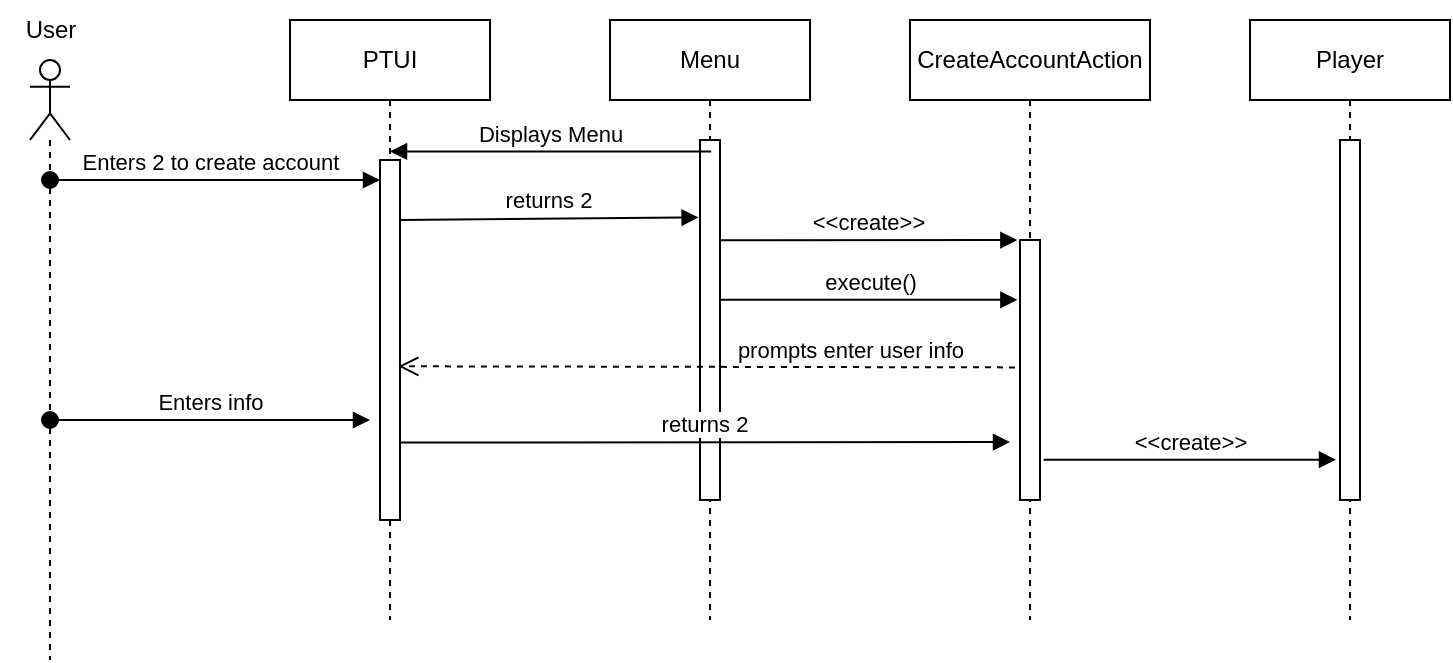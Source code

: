 <mxfile version="20.7.4" type="google"><diagram id="AeI9-s4agTqOqOr4U4fe" name="Page-1"><mxGraphModel grid="1" page="1" gridSize="10" guides="1" tooltips="1" connect="1" arrows="1" fold="1" pageScale="1" pageWidth="850" pageHeight="1100" math="0" shadow="0"><root><mxCell id="0"/><mxCell id="1" parent="0"/><mxCell id="MvLb1BFatT22hZtk_5AX-4" value="PTUI" style="shape=umlLifeline;perimeter=lifelinePerimeter;whiteSpace=wrap;html=1;container=1;collapsible=0;recursiveResize=0;outlineConnect=0;" vertex="1" parent="1"><mxGeometry x="160" y="10" width="100" height="300" as="geometry"/></mxCell><mxCell id="MvLb1BFatT22hZtk_5AX-12" value="" style="html=1;points=[];perimeter=orthogonalPerimeter;" vertex="1" parent="MvLb1BFatT22hZtk_5AX-4"><mxGeometry x="45" y="70" width="10" height="180" as="geometry"/></mxCell><mxCell id="MvLb1BFatT22hZtk_5AX-5" value="Menu" style="shape=umlLifeline;perimeter=lifelinePerimeter;whiteSpace=wrap;html=1;container=1;collapsible=0;recursiveResize=0;outlineConnect=0;" vertex="1" parent="1"><mxGeometry x="320" y="10" width="100" height="300" as="geometry"/></mxCell><mxCell id="MvLb1BFatT22hZtk_5AX-11" value="" style="html=1;points=[];perimeter=orthogonalPerimeter;" vertex="1" parent="MvLb1BFatT22hZtk_5AX-5"><mxGeometry x="45" y="60" width="10" height="180" as="geometry"/></mxCell><mxCell id="MvLb1BFatT22hZtk_5AX-28" value="returns 2" style="html=1;verticalAlign=bottom;endArrow=block;rounded=0;" edge="1" parent="MvLb1BFatT22hZtk_5AX-5"><mxGeometry width="80" relative="1" as="geometry"><mxPoint x="-105" y="211.3" as="sourcePoint"/><mxPoint x="200" y="211" as="targetPoint"/></mxGeometry></mxCell><mxCell id="MvLb1BFatT22hZtk_5AX-7" value="" style="shape=umlLifeline;participant=umlActor;perimeter=lifelinePerimeter;whiteSpace=wrap;html=1;container=1;collapsible=0;recursiveResize=0;verticalAlign=top;spacingTop=36;outlineConnect=0;" vertex="1" parent="1"><mxGeometry x="30" y="30" width="20" height="300" as="geometry"/></mxCell><mxCell id="MvLb1BFatT22hZtk_5AX-14" value="Enters 2 to create account" style="html=1;verticalAlign=bottom;startArrow=oval;startFill=1;endArrow=block;startSize=8;rounded=0;" edge="1" parent="MvLb1BFatT22hZtk_5AX-7" target="MvLb1BFatT22hZtk_5AX-12"><mxGeometry x="-0.03" width="60" relative="1" as="geometry"><mxPoint x="10" y="60" as="sourcePoint"/><mxPoint x="70" y="60" as="targetPoint"/><mxPoint as="offset"/></mxGeometry></mxCell><mxCell id="MvLb1BFatT22hZtk_5AX-8" value="User" style="text;html=1;align=center;verticalAlign=middle;resizable=0;points=[];autosize=1;strokeColor=none;fillColor=none;" vertex="1" parent="1"><mxGeometry x="15" width="50" height="30" as="geometry"/></mxCell><mxCell id="MvLb1BFatT22hZtk_5AX-9" value="CreateAccountAction" style="shape=umlLifeline;perimeter=lifelinePerimeter;whiteSpace=wrap;html=1;container=1;collapsible=0;recursiveResize=0;outlineConnect=0;" vertex="1" parent="1"><mxGeometry x="470" y="10" width="120" height="300" as="geometry"/></mxCell><mxCell id="MvLb1BFatT22hZtk_5AX-19" value="&amp;lt;&amp;lt;create&amp;gt;&amp;gt;" style="html=1;verticalAlign=bottom;endArrow=block;rounded=0;entryX=-0.131;entryY=0.443;entryDx=0;entryDy=0;entryPerimeter=0;" edge="1" parent="MvLb1BFatT22hZtk_5AX-9"><mxGeometry width="80" relative="1" as="geometry"><mxPoint x="-95" y="110.13" as="sourcePoint"/><mxPoint x="53.69" y="110" as="targetPoint"/></mxGeometry></mxCell><mxCell id="MvLb1BFatT22hZtk_5AX-20" value="" style="html=1;points=[];perimeter=orthogonalPerimeter;" vertex="1" parent="MvLb1BFatT22hZtk_5AX-9"><mxGeometry x="55" y="110" width="10" height="130" as="geometry"/></mxCell><mxCell id="MvLb1BFatT22hZtk_5AX-10" value="Displays Menu" style="html=1;verticalAlign=bottom;endArrow=block;rounded=0;exitX=0.506;exitY=0.219;exitDx=0;exitDy=0;exitPerimeter=0;" edge="1" parent="1" source="MvLb1BFatT22hZtk_5AX-5" target="MvLb1BFatT22hZtk_5AX-4"><mxGeometry width="80" relative="1" as="geometry"><mxPoint x="230" y="90" as="sourcePoint"/><mxPoint x="310" y="90" as="targetPoint"/></mxGeometry></mxCell><mxCell id="MvLb1BFatT22hZtk_5AX-17" value="returns 2" style="html=1;verticalAlign=bottom;endArrow=block;rounded=0;entryX=-0.069;entryY=0.215;entryDx=0;entryDy=0;entryPerimeter=0;" edge="1" parent="1" target="MvLb1BFatT22hZtk_5AX-11"><mxGeometry width="80" relative="1" as="geometry"><mxPoint x="215" y="110" as="sourcePoint"/><mxPoint x="360" y="110" as="targetPoint"/></mxGeometry></mxCell><mxCell id="MvLb1BFatT22hZtk_5AX-25" value="execute()" style="html=1;verticalAlign=bottom;endArrow=block;rounded=0;entryX=-0.131;entryY=0.23;entryDx=0;entryDy=0;entryPerimeter=0;" edge="1" parent="1" source="MvLb1BFatT22hZtk_5AX-11" target="MvLb1BFatT22hZtk_5AX-20"><mxGeometry width="80" relative="1" as="geometry"><mxPoint x="380" y="150.13" as="sourcePoint"/><mxPoint x="520" y="150" as="targetPoint"/></mxGeometry></mxCell><mxCell id="MvLb1BFatT22hZtk_5AX-26" value="prompts enter user info" style="html=1;verticalAlign=bottom;endArrow=open;dashed=1;endSize=8;rounded=0;exitX=-0.254;exitY=0.49;exitDx=0;exitDy=0;exitPerimeter=0;entryX=0.915;entryY=0.573;entryDx=0;entryDy=0;entryPerimeter=0;" edge="1" parent="1" source="MvLb1BFatT22hZtk_5AX-20" target="MvLb1BFatT22hZtk_5AX-12"><mxGeometry x="-0.465" relative="1" as="geometry"><mxPoint x="520" y="184.62" as="sourcePoint"/><mxPoint x="440" y="184.62" as="targetPoint"/><mxPoint as="offset"/></mxGeometry></mxCell><mxCell id="MvLb1BFatT22hZtk_5AX-27" value="Enters info" style="html=1;verticalAlign=bottom;startArrow=oval;startFill=1;endArrow=block;startSize=8;rounded=0;" edge="1" parent="1"><mxGeometry width="60" relative="1" as="geometry"><mxPoint x="40" y="210" as="sourcePoint"/><mxPoint x="200" y="210" as="targetPoint"/></mxGeometry></mxCell><mxCell id="MvLb1BFatT22hZtk_5AX-29" value="Player" style="shape=umlLifeline;perimeter=lifelinePerimeter;whiteSpace=wrap;html=1;container=1;collapsible=0;recursiveResize=0;outlineConnect=0;" vertex="1" parent="1"><mxGeometry x="640" y="10" width="100" height="300" as="geometry"/></mxCell><mxCell id="MvLb1BFatT22hZtk_5AX-30" value="" style="html=1;points=[];perimeter=orthogonalPerimeter;" vertex="1" parent="MvLb1BFatT22hZtk_5AX-29"><mxGeometry x="45" y="60" width="10" height="180" as="geometry"/></mxCell><mxCell id="MvLb1BFatT22hZtk_5AX-32" value="&amp;lt;&amp;lt;create&amp;gt;&amp;gt;" style="html=1;verticalAlign=bottom;endArrow=block;rounded=0;entryX=-0.2;entryY=0.888;entryDx=0;entryDy=0;entryPerimeter=0;exitX=1.182;exitY=0.845;exitDx=0;exitDy=0;exitPerimeter=0;" edge="1" parent="1" source="MvLb1BFatT22hZtk_5AX-20" target="MvLb1BFatT22hZtk_5AX-30"><mxGeometry width="80" relative="1" as="geometry"><mxPoint x="540" y="230" as="sourcePoint"/><mxPoint x="620" y="230" as="targetPoint"/></mxGeometry></mxCell></root></mxGraphModel></diagram></mxfile>